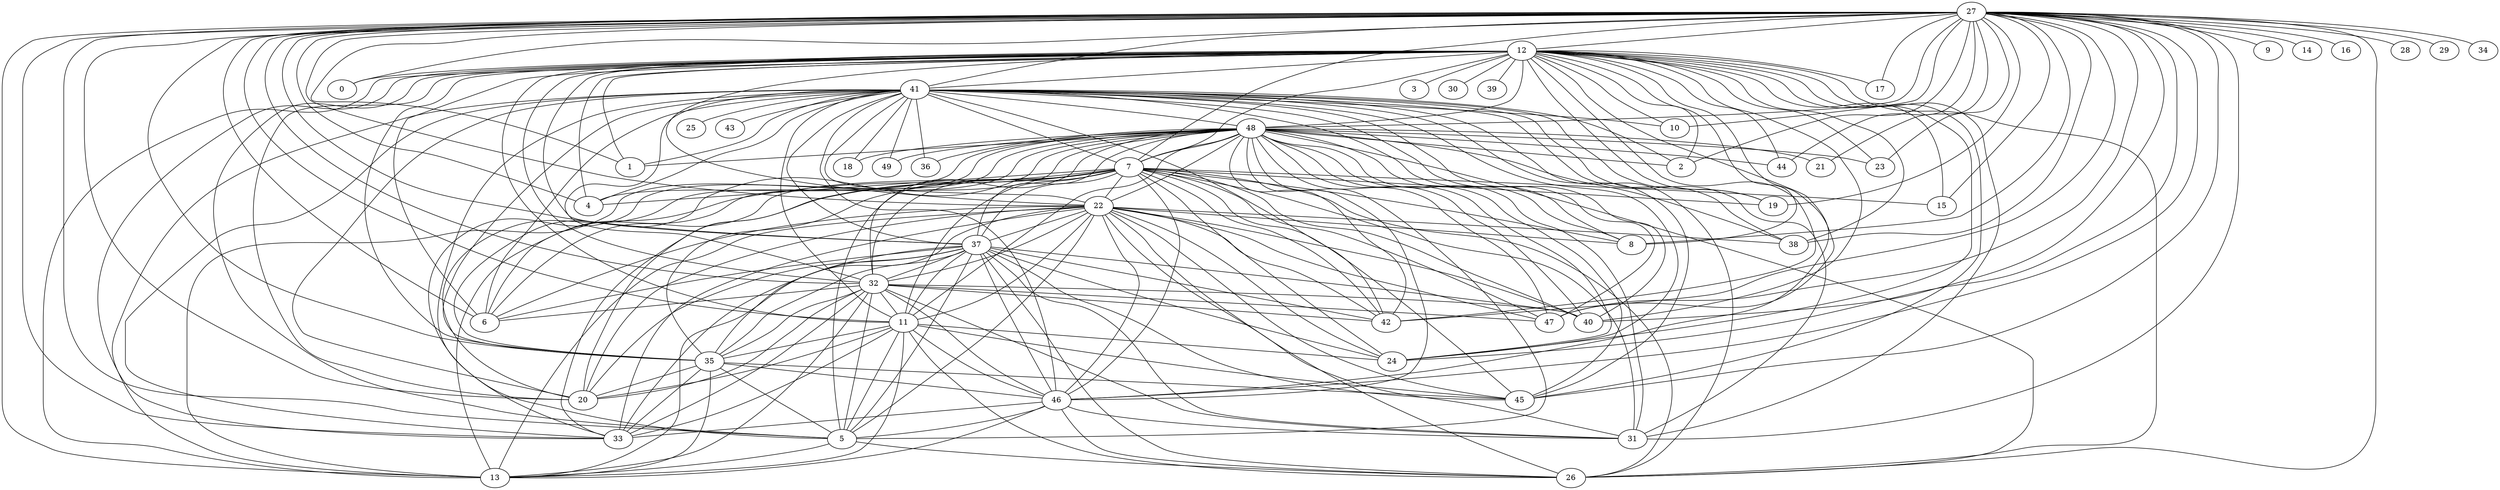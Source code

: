 graph G {
0;
1;
2;
3;
4;
5;
6;
7;
8;
9;
10;
11;
12;
13;
14;
15;
16;
17;
18;
19;
20;
21;
22;
23;
24;
25;
26;
27;
28;
29;
30;
31;
32;
33;
34;
35;
36;
37;
38;
39;
40;
41;
42;
43;
44;
45;
46;
47;
48;
49;
5--13 ;
5--26 ;
7--22 ;
7--37 ;
7--32 ;
7--11 ;
7--35 ;
7--46 ;
7--5 ;
7--13 ;
7--33 ;
7--20 ;
7--26 ;
7--31 ;
7--45 ;
7--6 ;
7--42 ;
7--40 ;
7--24 ;
7--47 ;
7--8 ;
7--4 ;
7--15 ;
7--19 ;
11--35 ;
11--46 ;
11--5 ;
11--13 ;
11--33 ;
11--24 ;
11--26 ;
11--20 ;
11--45 ;
12--41 ;
12--48 ;
12--7 ;
12--22 ;
12--37 ;
12--32 ;
12--11 ;
12--35 ;
12--46 ;
12--5 ;
12--13 ;
12--33 ;
12--20 ;
12--26 ;
12--31 ;
12--45 ;
12--6 ;
12--24 ;
12--40 ;
12--42 ;
12--47 ;
12--8 ;
12--4 ;
12--38 ;
12--1 ;
12--17 ;
12--19 ;
12--2 ;
12--15 ;
12--23 ;
12--3 ;
12--44 ;
12--39 ;
12--0 ;
12--10 ;
12--30 ;
22--37 ;
22--32 ;
22--11 ;
22--35 ;
22--46 ;
22--5 ;
22--13 ;
22--33 ;
22--20 ;
22--26 ;
22--31 ;
22--45 ;
22--6 ;
22--24 ;
22--40 ;
22--42 ;
22--47 ;
22--8 ;
22--38 ;
27--12 ;
27--41 ;
27--48 ;
27--7 ;
27--22 ;
27--37 ;
27--32 ;
27--11 ;
27--35 ;
27--46 ;
27--5 ;
27--13 ;
27--33 ;
27--20 ;
27--26 ;
27--31 ;
27--45 ;
27--6 ;
27--42 ;
27--40 ;
27--24 ;
27--47 ;
27--8 ;
27--4 ;
27--38 ;
27--29 ;
27--19 ;
27--44 ;
27--10 ;
27--23 ;
27--28 ;
27--9 ;
27--0 ;
27--34 ;
27--14 ;
27--21 ;
27--17 ;
27--15 ;
27--1 ;
27--2 ;
27--16 ;
32--11 ;
32--35 ;
32--46 ;
32--5 ;
32--13 ;
32--33 ;
32--20 ;
32--42 ;
32--31 ;
32--40 ;
32--6 ;
32--47 ;
35--46 ;
35--5 ;
35--13 ;
35--33 ;
35--45 ;
35--20 ;
37--32 ;
37--11 ;
37--35 ;
37--46 ;
37--5 ;
37--13 ;
37--33 ;
37--20 ;
37--26 ;
37--31 ;
37--45 ;
37--6 ;
37--42 ;
37--40 ;
37--24 ;
41--48 ;
41--7 ;
41--22 ;
41--37 ;
41--32 ;
41--11 ;
41--35 ;
41--46 ;
41--5 ;
41--13 ;
41--33 ;
41--20 ;
41--26 ;
41--31 ;
41--45 ;
41--6 ;
41--42 ;
41--40 ;
41--24 ;
41--47 ;
41--8 ;
41--4 ;
41--38 ;
41--1 ;
41--10 ;
41--2 ;
41--19 ;
41--43 ;
41--36 ;
41--49 ;
41--25 ;
41--18 ;
46--5 ;
46--13 ;
46--26 ;
46--33 ;
46--31 ;
48--7 ;
48--22 ;
48--37 ;
48--32 ;
48--11 ;
48--35 ;
48--46 ;
48--5 ;
48--13 ;
48--33 ;
48--20 ;
48--26 ;
48--31 ;
48--45 ;
48--6 ;
48--24 ;
48--40 ;
48--42 ;
48--47 ;
48--8 ;
48--4 ;
48--38 ;
48--44 ;
48--49 ;
48--2 ;
48--21 ;
48--1 ;
48--23 ;
48--36 ;
48--18 ;
}
